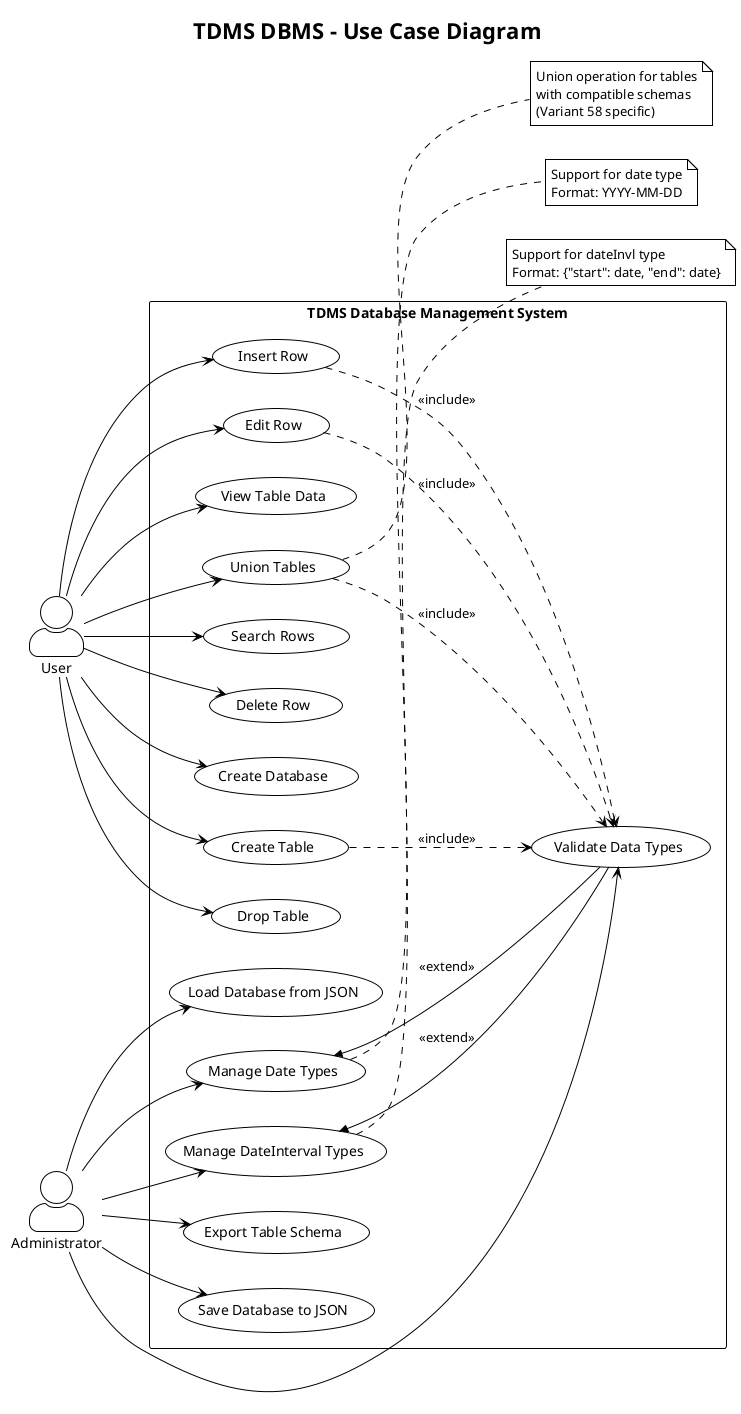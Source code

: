 @startuml use_case
!theme plain
title TDMS DBMS - Use Case Diagram

left to right direction
skinparam packageStyle rectangle
skinparam actorStyle awesome

actor "User" as user
actor "Administrator" as admin

rectangle "TDMS Database Management System" {
  usecase "Create Database" as UC1
  usecase "Create Table" as UC2
  usecase "Drop Table" as UC3
  usecase "Insert Row" as UC4
  usecase "Edit Row" as UC5
  usecase "View Table Data" as UC6
  usecase "Validate Data Types" as UC7
  usecase "Union Tables" as UC8
  usecase "Save Database to JSON" as UC9
  usecase "Load Database from JSON" as UC10
  usecase "Manage Date Types" as UC11
  usecase "Manage DateInterval Types" as UC12
  usecase "Export Table Schema" as UC13
  usecase "Search Rows" as UC14
  usecase "Delete Row" as UC15
}

' User relationships
user --> UC1
user --> UC2
user --> UC3
user --> UC4
user --> UC5
user --> UC6
user --> UC8
user --> UC14
user --> UC15

' Admin relationships
admin --> UC7
admin --> UC9
admin --> UC10
admin --> UC11
admin --> UC12
admin --> UC13

' Include relationships
UC4 ..> UC7 : <<include>>
UC5 ..> UC7 : <<include>>
UC8 ..> UC7 : <<include>>
UC2 ..> UC7 : <<include>>

' Extend relationships
UC11 <<-- UC7 : <<extend>>
UC12 <<-- UC7 : <<extend>>

note right of UC8
  Union operation for tables
  with compatible schemas
  (Variant 58 specific)
end note

note right of UC11
  Support for date type
  Format: YYYY-MM-DD
end note

note right of UC12
  Support for dateInvl type
  Format: {"start": date, "end": date}
end note

@enduml